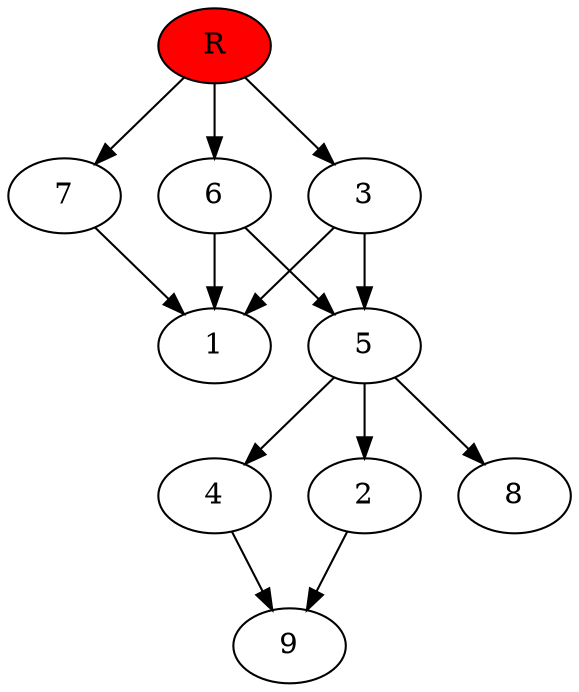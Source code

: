 digraph prb66608 {
	1
	2
	3
	4
	5
	6
	7
	8
	R [fillcolor="#ff0000" style=filled]
	2 -> 9
	3 -> 1
	3 -> 5
	4 -> 9
	5 -> 2
	5 -> 4
	5 -> 8
	6 -> 1
	6 -> 5
	7 -> 1
	R -> 3
	R -> 6
	R -> 7
}
